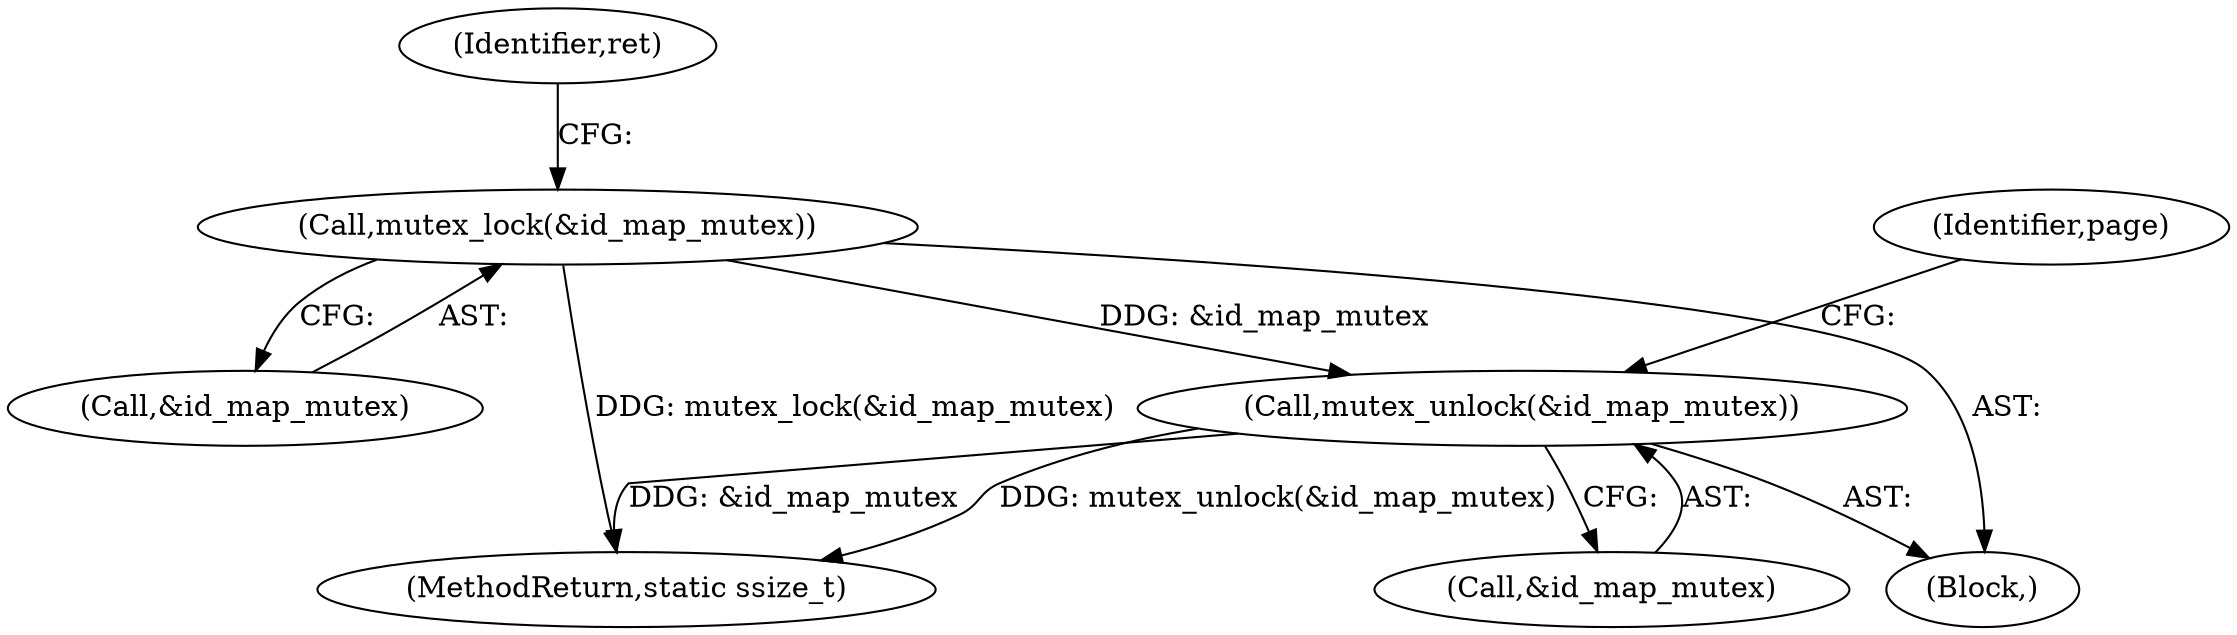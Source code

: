 digraph "0_linux_6708075f104c3c9b04b23336bb0366ca30c3931b@API" {
"1000508" [label="(Call,mutex_unlock(&id_map_mutex))"];
"1000157" [label="(Call,mutex_lock(&id_map_mutex))"];
"1000158" [label="(Call,&id_map_mutex)"];
"1000517" [label="(MethodReturn,static ssize_t)"];
"1000508" [label="(Call,mutex_unlock(&id_map_mutex))"];
"1000512" [label="(Identifier,page)"];
"1000126" [label="(Block,)"];
"1000161" [label="(Identifier,ret)"];
"1000509" [label="(Call,&id_map_mutex)"];
"1000157" [label="(Call,mutex_lock(&id_map_mutex))"];
"1000508" -> "1000126"  [label="AST: "];
"1000508" -> "1000509"  [label="CFG: "];
"1000509" -> "1000508"  [label="AST: "];
"1000512" -> "1000508"  [label="CFG: "];
"1000508" -> "1000517"  [label="DDG: &id_map_mutex"];
"1000508" -> "1000517"  [label="DDG: mutex_unlock(&id_map_mutex)"];
"1000157" -> "1000508"  [label="DDG: &id_map_mutex"];
"1000157" -> "1000126"  [label="AST: "];
"1000157" -> "1000158"  [label="CFG: "];
"1000158" -> "1000157"  [label="AST: "];
"1000161" -> "1000157"  [label="CFG: "];
"1000157" -> "1000517"  [label="DDG: mutex_lock(&id_map_mutex)"];
}
